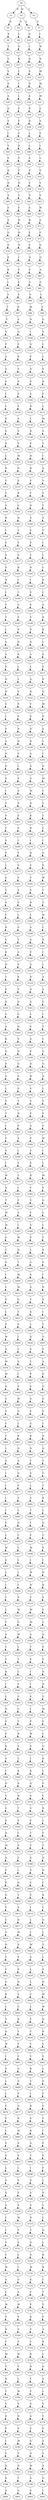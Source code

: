 strict digraph  {
	S0 -> S1 [ label = R ];
	S0 -> S2 [ label = M ];
	S0 -> S3 [ label = F ];
	S1 -> S4 [ label = R ];
	S2 -> S5 [ label = G ];
	S2 -> S6 [ label = A ];
	S3 -> S7 [ label = S ];
	S4 -> S8 [ label = P ];
	S5 -> S9 [ label = L ];
	S6 -> S10 [ label = D ];
	S7 -> S11 [ label = I ];
	S8 -> S12 [ label = F ];
	S9 -> S13 [ label = V ];
	S10 -> S14 [ label = L ];
	S11 -> S15 [ label = W ];
	S12 -> S16 [ label = Y ];
	S13 -> S17 [ label = K ];
	S14 -> S18 [ label = D ];
	S15 -> S19 [ label = N ];
	S16 -> S20 [ label = V ];
	S17 -> S21 [ label = I ];
	S18 -> S22 [ label = S ];
	S19 -> S23 [ label = M ];
	S20 -> S24 [ label = D ];
	S21 -> S25 [ label = I ];
	S22 -> S26 [ label = D ];
	S23 -> S27 [ label = M ];
	S24 -> S28 [ label = A ];
	S25 -> S29 [ label = L ];
	S26 -> S30 [ label = S ];
	S27 -> S31 [ label = M ];
	S28 -> S32 [ label = Q ];
	S29 -> S33 [ label = F ];
	S30 -> S34 [ label = R ];
	S31 -> S35 [ label = G ];
	S32 -> S36 [ label = S ];
	S33 -> S37 [ label = F ];
	S34 -> S38 [ label = Q ];
	S35 -> S39 [ label = S ];
	S36 -> S40 [ label = I ];
	S37 -> S41 [ label = C ];
	S38 -> S42 [ label = L ];
	S39 -> S43 [ label = S ];
	S40 -> S44 [ label = V ];
	S41 -> S45 [ label = R ];
	S42 -> S46 [ label = L ];
	S43 -> S47 [ label = L ];
	S44 -> S48 [ label = E ];
	S45 -> S49 [ label = P ];
	S46 -> S50 [ label = A ];
	S47 -> S51 [ label = L ];
	S48 -> S52 [ label = R ];
	S49 -> S53 [ label = F ];
	S50 -> S54 [ label = P ];
	S51 -> S55 [ label = S ];
	S52 -> S56 [ label = D ];
	S53 -> S57 [ label = H ];
	S54 -> S58 [ label = E ];
	S55 -> S59 [ label = V ];
	S56 -> S60 [ label = A ];
	S57 -> S61 [ label = V ];
	S58 -> S62 [ label = A ];
	S59 -> S63 [ label = P ];
	S60 -> S64 [ label = E ];
	S61 -> S65 [ label = E ];
	S62 -> S66 [ label = G ];
	S63 -> S67 [ label = W ];
	S64 -> S68 [ label = S ];
	S65 -> S69 [ label = H ];
	S66 -> S70 [ label = R ];
	S67 -> S71 [ label = A ];
	S68 -> S72 [ label = G ];
	S69 -> S73 [ label = R ];
	S70 -> S74 [ label = E ];
	S71 -> S75 [ label = F ];
	S72 -> S76 [ label = E ];
	S73 -> S77 [ label = N ];
	S74 -> S78 [ label = V ];
	S75 -> S79 [ label = Q ];
	S76 -> S80 [ label = E ];
	S77 -> S81 [ label = I ];
	S78 -> S82 [ label = H ];
	S79 -> S83 [ label = Q ];
	S80 -> S84 [ label = R ];
	S81 -> S85 [ label = V ];
	S82 -> S86 [ label = P ];
	S83 -> S87 [ label = A ];
	S84 -> S88 [ label = L ];
	S85 -> S89 [ label = E ];
	S86 -> S90 [ label = G ];
	S87 -> S91 [ label = G ];
	S88 -> S92 [ label = A ];
	S89 -> S93 [ label = E ];
	S90 -> S94 [ label = P ];
	S91 -> S95 [ label = L ];
	S92 -> S96 [ label = T ];
	S93 -> S97 [ label = D ];
	S94 -> S98 [ label = M ];
	S95 -> S99 [ label = A ];
	S96 -> S100 [ label = V ];
	S97 -> S101 [ label = A ];
	S98 -> S102 [ label = N ];
	S99 -> S103 [ label = Q ];
	S100 -> S104 [ label = S ];
	S101 -> S105 [ label = Q ];
	S102 -> S106 [ label = I ];
	S103 -> S107 [ label = S ];
	S104 -> S108 [ label = P ];
	S105 -> S109 [ label = E ];
	S106 -> S110 [ label = Q ];
	S107 -> S111 [ label = L ];
	S108 -> S112 [ label = A ];
	S109 -> S113 [ label = R ];
	S110 -> S114 [ label = F ];
	S111 -> S115 [ label = I ];
	S112 -> S116 [ label = A ];
	S113 -> S117 [ label = V ];
	S114 -> S118 [ label = D ];
	S115 -> S119 [ label = V ];
	S116 -> S120 [ label = S ];
	S117 -> S121 [ label = S ];
	S118 -> S122 [ label = S ];
	S119 -> S123 [ label = H ];
	S120 -> S124 [ label = L ];
	S121 -> S125 [ label = A ];
	S122 -> S126 [ label = S ];
	S123 -> S127 [ label = F ];
	S124 -> S128 [ label = L ];
	S125 -> S129 [ label = E ];
	S126 -> S130 [ label = D ];
	S127 -> S131 [ label = L ];
	S128 -> S132 [ label = S ];
	S129 -> S133 [ label = A ];
	S130 -> S134 [ label = L ];
	S131 -> S135 [ label = M ];
	S132 -> S136 [ label = S ];
	S133 -> S137 [ label = S ];
	S134 -> S138 [ label = R ];
	S135 -> S139 [ label = A ];
	S136 -> S140 [ label = R ];
	S137 -> S141 [ label = V ];
	S138 -> S142 [ label = P ];
	S139 -> S143 [ label = T ];
	S140 -> S144 [ label = L ];
	S141 -> S145 [ label = M ];
	S142 -> S146 [ label = N ];
	S143 -> S147 [ label = I ];
	S144 -> S148 [ label = R ];
	S145 -> S149 [ label = N ];
	S146 -> S150 [ label = R ];
	S147 -> S151 [ label = A ];
	S148 -> S152 [ label = Y ];
	S149 -> S153 [ label = S ];
	S150 -> S154 [ label = P ];
	S151 -> S155 [ label = V ];
	S152 -> S156 [ label = Y ];
	S153 -> S157 [ label = R ];
	S154 -> S158 [ label = F ];
	S155 -> S159 [ label = Y ];
	S156 -> S160 [ label = S ];
	S157 -> S161 [ label = L ];
	S158 -> S162 [ label = H ];
	S159 -> S163 [ label = T ];
	S160 -> S164 [ label = R ];
	S161 -> S165 [ label = H ];
	S162 -> S166 [ label = V ];
	S163 -> S167 [ label = A ];
	S164 -> S168 [ label = L ];
	S165 -> S169 [ label = Y ];
	S166 -> S170 [ label = E ];
	S167 -> S171 [ label = Y ];
	S168 -> S172 [ label = S ];
	S169 -> S173 [ label = Y ];
	S170 -> S174 [ label = P ];
	S171 -> S175 [ label = I ];
	S172 -> S176 [ label = S ];
	S173 -> S177 [ label = S ];
	S174 -> S178 [ label = T ];
	S175 -> S179 [ label = I ];
	S176 -> S180 [ label = S ];
	S177 -> S181 [ label = R ];
	S178 -> S182 [ label = N ];
	S179 -> S183 [ label = L ];
	S180 -> S184 [ label = N ];
	S181 -> S185 [ label = L ];
	S182 -> S186 [ label = I ];
	S183 -> S187 [ label = K ];
	S184 -> S188 [ label = L ];
	S185 -> S189 [ label = T ];
	S186 -> S190 [ label = V ];
	S187 -> S191 [ label = C ];
	S188 -> S192 [ label = T ];
	S189 -> S193 [ label = G ];
	S190 -> S194 [ label = S ];
	S191 -> S195 [ label = A ];
	S192 -> S196 [ label = T ];
	S193 -> S197 [ label = S ];
	S194 -> S198 [ label = V ];
	S195 -> S199 [ label = D ];
	S196 -> S200 [ label = L ];
	S197 -> S201 [ label = S ];
	S198 -> S202 [ label = S ];
	S199 -> S203 [ label = K ];
	S200 -> S204 [ label = V ];
	S201 -> S205 [ label = D ];
	S202 -> S206 [ label = D ];
	S203 -> S207 [ label = L ];
	S204 -> S208 [ label = A ];
	S205 -> S209 [ label = R ];
	S206 -> S210 [ label = A ];
	S207 -> S211 [ label = S ];
	S208 -> S212 [ label = P ];
	S209 -> S213 [ label = L ];
	S210 -> S214 [ label = L ];
	S211 -> S215 [ label = S ];
	S212 -> S216 [ label = H ];
	S213 -> S217 [ label = L ];
	S214 -> S218 [ label = Q ];
	S215 -> S219 [ label = K ];
	S216 -> S220 [ label = H ];
	S217 -> S221 [ label = V ];
	S218 -> S222 [ label = R ];
	S219 -> S223 [ label = Q ];
	S220 -> S224 [ label = V ];
	S221 -> S225 [ label = P ];
	S222 -> S226 [ label = V ];
	S223 -> S227 [ label = M ];
	S224 -> S228 [ label = I ];
	S225 -> S229 [ label = P ];
	S226 -> S230 [ label = S ];
	S227 -> S231 [ label = P ];
	S228 -> S232 [ label = P ];
	S229 -> S233 [ label = D ];
	S230 -> S234 [ label = D ];
	S231 -> S235 [ label = E ];
	S232 -> S236 [ label = A ];
	S233 -> S237 [ label = H ];
	S234 -> S238 [ label = R ];
	S235 -> S239 [ label = L ];
	S236 -> S240 [ label = P ];
	S237 -> S241 [ label = V ];
	S238 -> S242 [ label = A ];
	S239 -> S243 [ label = I ];
	S240 -> S244 [ label = D ];
	S241 -> S245 [ label = I ];
	S242 -> S246 [ label = S ];
	S243 -> S247 [ label = D ];
	S244 -> S248 [ label = E ];
	S245 -> S249 [ label = P ];
	S246 -> S250 [ label = A ];
	S247 -> S251 [ label = M ];
	S248 -> S252 [ label = I ];
	S249 -> S253 [ label = A ];
	S250 -> S254 [ label = M ];
	S251 -> S255 [ label = C ];
	S252 -> S256 [ label = Y ];
	S253 -> S257 [ label = P ];
	S254 -> S258 [ label = N ];
	S255 -> S259 [ label = V ];
	S256 -> S260 [ label = V ];
	S257 -> S261 [ label = E ];
	S258 -> S262 [ label = K ];
	S259 -> S263 [ label = T ];
	S260 -> S264 [ label = Y ];
	S261 -> S265 [ label = E ];
	S262 -> S266 [ label = R ];
	S263 -> S267 [ label = L ];
	S264 -> S268 [ label = S ];
	S265 -> S269 [ label = I ];
	S266 -> S270 [ label = I ];
	S267 -> S271 [ label = I ];
	S268 -> S272 [ label = P ];
	S269 -> S273 [ label = Y ];
	S270 -> S274 [ label = H ];
	S271 -> S275 [ label = G ];
	S272 -> S276 [ label = L ];
	S273 -> S277 [ label = V ];
	S274 -> S278 [ label = Y ];
	S275 -> S279 [ label = P ];
	S276 -> S280 [ label = G ];
	S277 -> S281 [ label = Y ];
	S278 -> S282 [ label = Y ];
	S279 -> S283 [ label = W ];
	S280 -> S284 [ label = T ];
	S281 -> S285 [ label = S ];
	S282 -> S286 [ label = S ];
	S283 -> S287 [ label = T ];
	S284 -> S288 [ label = A ];
	S285 -> S289 [ label = P ];
	S286 -> S290 [ label = R ];
	S287 -> S291 [ label = T ];
	S288 -> S292 [ label = F ];
	S289 -> S293 [ label = L ];
	S290 -> S294 [ label = L ];
	S291 -> S295 [ label = W ];
	S292 -> S296 [ label = R ];
	S293 -> S297 [ label = G ];
	S294 -> S298 [ label = A ];
	S295 -> S299 [ label = L ];
	S296 -> S300 [ label = V ];
	S297 -> S301 [ label = T ];
	S298 -> S302 [ label = A ];
	S299 -> S303 [ label = N ];
	S300 -> S304 [ label = K ];
	S301 -> S305 [ label = A ];
	S302 -> S306 [ label = P ];
	S303 -> S307 [ label = I ];
	S304 -> S308 [ label = D ];
	S305 -> S309 [ label = F ];
	S306 -> S310 [ label = A ];
	S307 -> S311 [ label = I ];
	S308 -> S312 [ label = T ];
	S309 -> S313 [ label = K ];
	S310 -> S314 [ label = D ];
	S311 -> S315 [ label = A ];
	S312 -> S316 [ label = P ];
	S313 -> S317 [ label = V ];
	S314 -> S318 [ label = Q ];
	S315 -> S319 [ label = S ];
	S316 -> S320 [ label = D ];
	S317 -> S321 [ label = Q ];
	S318 -> S322 [ label = A ];
	S319 -> S323 [ label = G ];
	S320 -> S324 [ label = G ];
	S321 -> S325 [ label = G ];
	S322 -> S326 [ label = L ];
	S323 -> S327 [ label = I ];
	S324 -> S328 [ label = A ];
	S325 -> S329 [ label = N ];
	S326 -> S330 [ label = V ];
	S327 -> S331 [ label = V ];
	S328 -> S332 [ label = K ];
	S329 -> S333 [ label = V ];
	S330 -> S334 [ label = A ];
	S331 -> S335 [ label = L ];
	S332 -> S336 [ label = Q ];
	S333 -> S337 [ label = D ];
	S334 -> S338 [ label = P ];
	S335 -> S339 [ label = G ];
	S336 -> S340 [ label = P ];
	S337 -> S341 [ label = G ];
	S338 -> S342 [ label = D ];
	S339 -> S343 [ label = G ];
	S340 -> S344 [ label = S ];
	S341 -> S345 [ label = S ];
	S342 -> S346 [ label = H ];
	S343 -> S347 [ label = A ];
	S344 -> S348 [ label = L ];
	S345 -> S349 [ label = G ];
	S346 -> S350 [ label = V ];
	S347 -> S351 [ label = L ];
	S348 -> S352 [ label = V ];
	S349 -> S353 [ label = T ];
	S350 -> S354 [ label = V ];
	S351 -> S355 [ label = V ];
	S352 -> S356 [ label = T ];
	S353 -> S357 [ label = N ];
	S354 -> S358 [ label = P ];
	S355 -> S359 [ label = V ];
	S356 -> S360 [ label = I ];
	S357 -> S361 [ label = P ];
	S358 -> S362 [ label = A ];
	S359 -> S363 [ label = Y ];
	S360 -> S364 [ label = F ];
	S361 -> S365 [ label = S ];
	S362 -> S366 [ label = P ];
	S363 -> S367 [ label = W ];
	S364 -> S368 [ label = A ];
	S365 -> S369 [ label = I ];
	S366 -> S370 [ label = E ];
	S367 -> S371 [ label = I ];
	S368 -> S372 [ label = I ];
	S369 -> S373 [ label = V ];
	S370 -> S374 [ label = E ];
	S371 -> S375 [ label = L ];
	S372 -> S376 [ label = W ];
	S373 -> S377 [ label = T ];
	S374 -> S378 [ label = R ];
	S375 -> S379 [ label = M ];
	S376 -> S380 [ label = N ];
	S377 -> S381 [ label = I ];
	S378 -> S382 [ label = Y ];
	S379 -> S383 [ label = V ];
	S380 -> S384 [ label = T ];
	S381 -> S385 [ label = F ];
	S382 -> S386 [ label = V ];
	S383 -> S387 [ label = Q ];
	S384 -> S388 [ label = M ];
	S385 -> S389 [ label = A ];
	S386 -> S390 [ label = Y ];
	S387 -> S391 [ label = L ];
	S388 -> S392 [ label = M ];
	S389 -> S393 [ label = I ];
	S390 -> S394 [ label = S ];
	S391 -> S395 [ label = L ];
	S392 -> S396 [ label = G ];
	S393 -> S397 [ label = W ];
	S394 -> S398 [ label = P ];
	S395 -> S399 [ label = Y ];
	S396 -> S400 [ label = T ];
	S397 -> S401 [ label = N ];
	S398 -> S402 [ label = L ];
	S399 -> S403 [ label = R ];
	S400 -> S404 [ label = S ];
	S401 -> S405 [ label = T ];
	S402 -> S406 [ label = G ];
	S403 -> S407 [ label = S ];
	S404 -> S408 [ label = I ];
	S405 -> S409 [ label = M ];
	S406 -> S410 [ label = S ];
	S407 -> S411 [ label = I ];
	S408 -> S412 [ label = L ];
	S409 -> S413 [ label = M ];
	S410 -> S414 [ label = A ];
	S411 -> S415 [ label = N ];
	S412 -> S416 [ label = S ];
	S413 -> S417 [ label = G ];
	S414 -> S418 [ label = Y ];
	S415 -> S419 [ label = S ];
	S416 -> S420 [ label = I ];
	S417 -> S421 [ label = T ];
	S418 -> S422 [ label = K ];
	S419 -> S423 [ label = I ];
	S420 -> S424 [ label = P ];
	S421 -> S425 [ label = S ];
	S422 -> S426 [ label = L ];
	S423 -> S427 [ label = Y ];
	S424 -> S428 [ label = W ];
	S425 -> S429 [ label = I ];
	S426 -> S430 [ label = Q ];
	S427 -> S431 [ label = Y ];
	S428 -> S432 [ label = A ];
	S429 -> S433 [ label = L ];
	S430 -> S434 [ label = S ];
	S431 -> S435 [ label = F ];
	S432 -> S436 [ label = M ];
	S433 -> S437 [ label = S ];
	S434 -> S438 [ label = C ];
	S435 -> S439 [ label = A ];
	S436 -> S440 [ label = M ];
	S437 -> S441 [ label = I ];
	S438 -> S442 [ label = P ];
	S439 -> S443 [ label = E ];
	S440 -> S444 [ label = Q ];
	S441 -> S445 [ label = P ];
	S442 -> S446 [ label = E ];
	S443 -> S447 [ label = G ];
	S444 -> S448 [ label = A ];
	S445 -> S449 [ label = W ];
	S446 -> S450 [ label = G ];
	S447 -> S451 [ label = G ];
	S448 -> S452 [ label = G ];
	S449 -> S453 [ label = G ];
	S450 -> S454 [ label = S ];
	S451 -> S455 [ label = P ];
	S452 -> S456 [ label = F ];
	S453 -> S457 [ label = L ];
	S454 -> S458 [ label = G ];
	S455 -> S459 [ label = L ];
	S456 -> S460 [ label = T ];
	S457 -> S461 [ label = K ];
	S458 -> S462 [ label = K ];
	S459 -> S463 [ label = N ];
	S460 -> S464 [ label = L ];
	S461 -> S465 [ label = Q ];
	S462 -> S466 [ label = N ];
	S463 -> S467 [ label = Q ];
	S464 -> S468 [ label = G ];
	S465 -> S469 [ label = A ];
	S466 -> S470 [ label = T ];
	S467 -> S471 [ label = T ];
	S468 -> S472 [ label = I ];
	S469 -> S473 [ label = G ];
	S470 -> S474 [ label = S ];
	S471 -> S475 [ label = F ];
	S472 -> S476 [ label = I ];
	S473 -> S477 [ label = F ];
	S474 -> S478 [ label = L ];
	S475 -> S479 [ label = T ];
	S476 -> S480 [ label = I ];
	S477 -> S481 [ label = T ];
	S478 -> S482 [ label = V ];
	S479 -> S483 [ label = K ];
	S480 -> S484 [ label = I ];
	S481 -> S485 [ label = L ];
	S482 -> S486 [ label = T ];
	S483 -> S487 [ label = L ];
	S484 -> S488 [ label = F ];
	S485 -> S489 [ label = G ];
	S486 -> S490 [ label = I ];
	S487 -> S491 [ label = Q ];
	S488 -> S492 [ label = L ];
	S489 -> S493 [ label = I ];
	S490 -> S494 [ label = F ];
	S491 -> S495 [ label = T ];
	S492 -> S496 [ label = M ];
	S493 -> S497 [ label = L ];
	S494 -> S498 [ label = M ];
	S495 -> S499 [ label = E ];
	S496 -> S500 [ label = G ];
	S497 -> S501 [ label = L ];
	S498 -> S502 [ label = I ];
	S499 -> S503 [ label = I ];
	S500 -> S504 [ label = L ];
	S501 -> S505 [ label = I ];
	S502 -> S506 [ label = W ];
	S503 -> S507 [ label = N ];
	S504 -> S508 [ label = I ];
	S505 -> S509 [ label = I ];
	S506 -> S510 [ label = N ];
	S507 -> S511 [ label = K ];
	S508 -> S512 [ label = T ];
	S509 -> S513 [ label = S ];
	S510 -> S514 [ label = T ];
	S511 -> S515 [ label = S ];
	S512 -> S516 [ label = L ];
	S513 -> S517 [ label = M ];
	S514 -> S518 [ label = M ];
	S515 -> S519 [ label = E ];
	S516 -> S520 [ label = Y ];
	S517 -> S521 [ label = G ];
	S518 -> S522 [ label = M ];
	S519 -> S523 [ label = C ];
	S520 -> S524 [ label = S ];
	S521 -> S525 [ label = M ];
	S522 -> S526 [ label = G ];
	S523 -> S527 [ label = S ];
	S524 -> S528 [ label = C ];
	S525 -> S529 [ label = L ];
	S526 -> S530 [ label = T ];
	S527 -> S531 [ label = S ];
	S528 -> S532 [ label = Y ];
	S529 -> S533 [ label = T ];
	S530 -> S534 [ label = S ];
	S531 -> S535 [ label = P ];
	S532 -> S536 [ label = R ];
	S533 -> S537 [ label = L ];
	S534 -> S538 [ label = I ];
	S535 -> S539 [ label = S ];
	S536 -> S540 [ label = I ];
	S537 -> S541 [ label = Y ];
	S538 -> S542 [ label = L ];
	S539 -> S543 [ label = D ];
	S540 -> S544 [ label = L ];
	S541 -> S545 [ label = C ];
	S542 -> S546 [ label = S ];
	S543 -> S547 [ label = T ];
	S544 -> S548 [ label = Q ];
	S545 -> S549 [ label = C ];
	S546 -> S550 [ label = I ];
	S547 -> S551 [ label = M ];
	S548 -> S552 [ label = S ];
	S549 -> S553 [ label = Y ];
	S550 -> S554 [ label = P ];
	S551 -> S555 [ label = E ];
	S552 -> S556 [ label = P ];
	S553 -> S557 [ label = R ];
	S554 -> S558 [ label = W ];
	S555 -> S559 [ label = L ];
	S556 -> S560 [ label = K ];
	S557 -> S561 [ label = V ];
	S558 -> S562 [ label = G ];
	S559 -> S563 [ label = G ];
	S560 -> S564 [ label = A ];
	S561 -> S565 [ label = L ];
	S562 -> S566 [ label = I ];
	S563 -> S567 [ label = K ];
	S564 -> S568 [ label = I ];
	S565 -> S569 [ label = K ];
	S566 -> S570 [ label = K ];
	S567 -> S571 [ label = L ];
	S568 -> S572 [ label = D ];
	S569 -> S573 [ label = S ];
	S570 -> S574 [ label = Q ];
	S571 -> S575 [ label = P ];
	S572 -> S576 [ label = G ];
	S573 -> S577 [ label = R ];
	S574 -> S578 [ label = A ];
	S575 -> S579 [ label = C ];
	S576 -> S580 [ label = G ];
	S577 -> S581 [ label = T ];
	S578 -> S582 [ label = G ];
	S579 -> S583 [ label = N ];
	S580 -> S584 [ label = E ];
	S581 -> S585 [ label = S ];
	S582 -> S586 [ label = F ];
	S583 -> S587 [ label = C ];
	S584 -> S588 [ label = D ];
	S585 -> S589 [ label = I ];
	S586 -> S590 [ label = T ];
	S587 -> S591 [ label = F ];
	S588 -> S592 [ label = M ];
	S589 -> S593 [ label = S ];
	S590 -> S594 [ label = T ];
	S591 -> S595 [ label = T ];
	S592 -> S596 [ label = D ];
	S593 -> S597 [ label = F ];
	S594 -> S598 [ label = G ];
	S595 -> S599 [ label = N ];
	S596 -> S600 [ label = F ];
	S597 -> S601 [ label = I ];
	S598 -> S602 [ label = V ];
	S599 -> S603 [ label = D ];
	S600 -> S604 [ label = P ];
	S601 -> S605 [ label = D ];
	S602 -> S606 [ label = C ];
	S603 -> S607 [ label = L ];
	S604 -> S608 [ label = Q ];
	S605 -> S609 [ label = T ];
	S606 -> S610 [ label = V ];
	S607 -> S611 [ label = R ];
	S608 -> S612 [ label = V ];
	S609 -> S613 [ label = S ];
	S610 -> S614 [ label = I ];
	S611 -> S615 [ label = L ];
	S612 -> S616 [ label = C ];
	S613 -> S617 [ label = D ];
	S614 -> S618 [ label = L ];
	S615 -> S619 [ label = Q ];
	S616 -> S620 [ label = G ];
	S617 -> S621 [ label = W ];
	S618 -> S622 [ label = L ];
	S619 -> S623 [ label = L ];
	S620 -> S624 [ label = H ];
	S621 -> S625 [ label = E ];
	S622 -> S626 [ label = M ];
	S623 -> S627 [ label = T ];
	S624 -> S628 [ label = Y ];
	S625 -> S629 [ label = F ];
	S626 -> S630 [ label = G ];
	S627 -> S631 [ label = L ];
	S628 -> S632 [ label = F ];
	S629 -> S633 [ label = P ];
	S630 -> S634 [ label = L ];
	S631 -> S635 [ label = P ];
	S632 -> S636 [ label = G ];
	S633 -> S637 [ label = D ];
	S634 -> S638 [ label = L ];
	S635 -> S639 [ label = D ];
	S636 -> S640 [ label = R ];
	S637 -> S641 [ label = V ];
	S638 -> S642 [ label = T ];
	S639 -> S643 [ label = W ];
	S640 -> S644 [ label = L ];
	S641 -> S645 [ label = C ];
	S642 -> S646 [ label = L ];
	S643 -> S647 [ label = W ];
	S644 -> S648 [ label = G ];
	S645 -> S649 [ label = K ];
	S646 -> S650 [ label = Y ];
	S647 -> S651 [ label = Q ];
	S648 -> S652 [ label = Q ];
	S649 -> S653 [ label = Y ];
	S650 -> S654 [ label = C ];
	S651 -> S655 [ label = R ];
	S652 -> S656 [ label = W ];
	S653 -> S657 [ label = Y ];
	S654 -> S658 [ label = C ];
	S655 -> S659 [ label = L ];
	S656 -> S660 [ label = I ];
	S657 -> S661 [ label = F ];
	S658 -> S662 [ label = Y ];
	S659 -> S663 [ label = V ];
	S660 -> S664 [ label = S ];
	S661 -> S665 [ label = G ];
	S662 -> S666 [ label = R ];
	S663 -> S667 [ label = L ];
	S664 -> S668 [ label = L ];
	S665 -> S669 [ label = S ];
	S666 -> S670 [ label = V ];
	S667 -> S671 [ label = P ];
	S668 -> S672 [ label = L ];
	S669 -> S673 [ label = F ];
	S670 -> S674 [ label = L ];
	S671 -> S675 [ label = F ];
	S672 -> S676 [ label = F ];
	S673 -> S677 [ label = G ];
	S674 -> S678 [ label = R ];
	S675 -> S679 [ label = V ];
	S676 -> S680 [ label = S ];
	S677 -> S681 [ label = R ];
	S678 -> S682 [ label = S ];
	S679 -> S683 [ label = F ];
	S680 -> S684 [ label = L ];
	S681 -> S685 [ label = W ];
	S682 -> S686 [ label = R ];
	S683 -> S687 [ label = I ];
	S684 -> S688 [ label = V ];
	S685 -> S689 [ label = S ];
	S686 -> S690 [ label = A ];
	S687 -> S691 [ label = P ];
	S688 -> S692 [ label = S ];
	S689 -> S693 [ label = S ];
	S690 -> S694 [ label = T ];
	S691 -> S695 [ label = F ];
	S692 -> S696 [ label = L ];
	S693 -> S697 [ label = L ];
	S694 -> S698 [ label = I ];
	S695 -> S699 [ label = F ];
	S696 -> S700 [ label = A ];
	S697 -> S701 [ label = V ];
	S698 -> S702 [ label = P ];
	S699 -> S703 [ label = L ];
	S700 -> S704 [ label = G ];
	S701 -> S705 [ label = F ];
	S702 -> S706 [ label = S ];
	S703 -> S707 [ label = P ];
	S704 -> S708 [ label = A ];
	S705 -> S709 [ label = S ];
	S706 -> S710 [ label = V ];
	S707 -> S711 [ label = L ];
	S708 -> S712 [ label = L ];
	S709 -> S713 [ label = M ];
	S710 -> S714 [ label = D ];
	S711 -> S715 [ label = L ];
	S712 -> S716 [ label = I ];
	S713 -> S717 [ label = V ];
	S714 -> S718 [ label = T ];
	S715 -> S719 [ label = Q ];
	S716 -> S720 [ label = V ];
	S717 -> S721 [ label = S ];
	S718 -> S722 [ label = A ];
	S719 -> S723 [ label = L ];
	S720 -> S724 [ label = Y ];
	S721 -> S725 [ label = L ];
	S722 -> S726 [ label = A ];
	S723 -> S727 [ label = R ];
	S724 -> S728 [ label = W ];
	S725 -> S729 [ label = I ];
	S726 -> S730 [ label = W ];
	S727 -> S731 [ label = R ];
	S728 -> S732 [ label = V ];
	S729 -> S733 [ label = G ];
	S730 -> S734 [ label = E ];
	S731 -> S735 [ label = I ];
	S732 -> S736 [ label = L ];
	S733 -> S737 [ label = A ];
	S734 -> S738 [ label = F ];
	S735 -> S739 [ label = T ];
	S736 -> S740 [ label = M ];
	S737 -> S741 [ label = M ];
	S738 -> S742 [ label = P ];
	S739 -> S743 [ label = F ];
	S740 -> S744 [ label = S ];
	S741 -> S745 [ label = V ];
	S742 -> S746 [ label = D ];
	S743 -> S747 [ label = F ];
	S744 -> S748 [ label = N ];
	S745 -> S749 [ label = V ];
	S746 -> S750 [ label = V ];
	S747 -> S751 [ label = A ];
	S748 -> S752 [ label = F ];
	S749 -> S753 [ label = Y ];
	S750 -> S754 [ label = C ];
	S751 -> S755 [ label = R ];
	S752 -> S756 [ label = M ];
	S753 -> S757 [ label = W ];
	S754 -> S758 [ label = R ];
	S755 -> S759 [ label = L ];
	S756 -> S760 [ label = Y ];
	S757 -> S761 [ label = V ];
	S758 -> S762 [ label = H ];
	S759 -> S763 [ label = G ];
	S760 -> S764 [ label = N ];
	S761 -> S765 [ label = L ];
	S762 -> S766 [ label = Y ];
	S763 -> S767 [ label = A ];
	S764 -> S768 [ label = T ];
	S765 -> S769 [ label = M ];
	S766 -> S770 [ label = F ];
	S767 -> S771 [ label = L ];
	S768 -> S772 [ label = G ];
	S769 -> S773 [ label = S ];
	S770 -> S774 [ label = G ];
	S771 -> S775 [ label = G ];
	S772 -> S776 [ label = R ];
	S773 -> S777 [ label = N ];
	S774 -> S778 [ label = A ];
	S775 -> S779 [ label = T ];
	S776 -> S780 [ label = F ];
	S777 -> S781 [ label = F ];
	S778 -> S782 [ label = F ];
	S779 -> S783 [ label = F ];
	S780 -> S784 [ label = I ];
	S781 -> S785 [ label = M ];
	S782 -> S786 [ label = G ];
	S783 -> S787 [ label = S ];
	S784 -> S788 [ label = Y ];
	S785 -> S789 [ label = Y ];
	S786 -> S790 [ label = Q ];
	S787 -> S791 [ label = V ];
	S788 -> S792 [ label = D ];
	S789 -> S793 [ label = N ];
	S790 -> S794 [ label = W ];
	S791 -> S795 [ label = A ];
	S792 -> S796 [ label = K ];
	S793 -> S797 [ label = T ];
	S794 -> S798 [ label = S ];
	S795 -> S799 [ label = V ];
	S796 -> S800 [ label = A ];
	S797 -> S801 [ label = G ];
	S798 -> S802 [ label = S ];
	S799 -> S803 [ label = L ];
}
